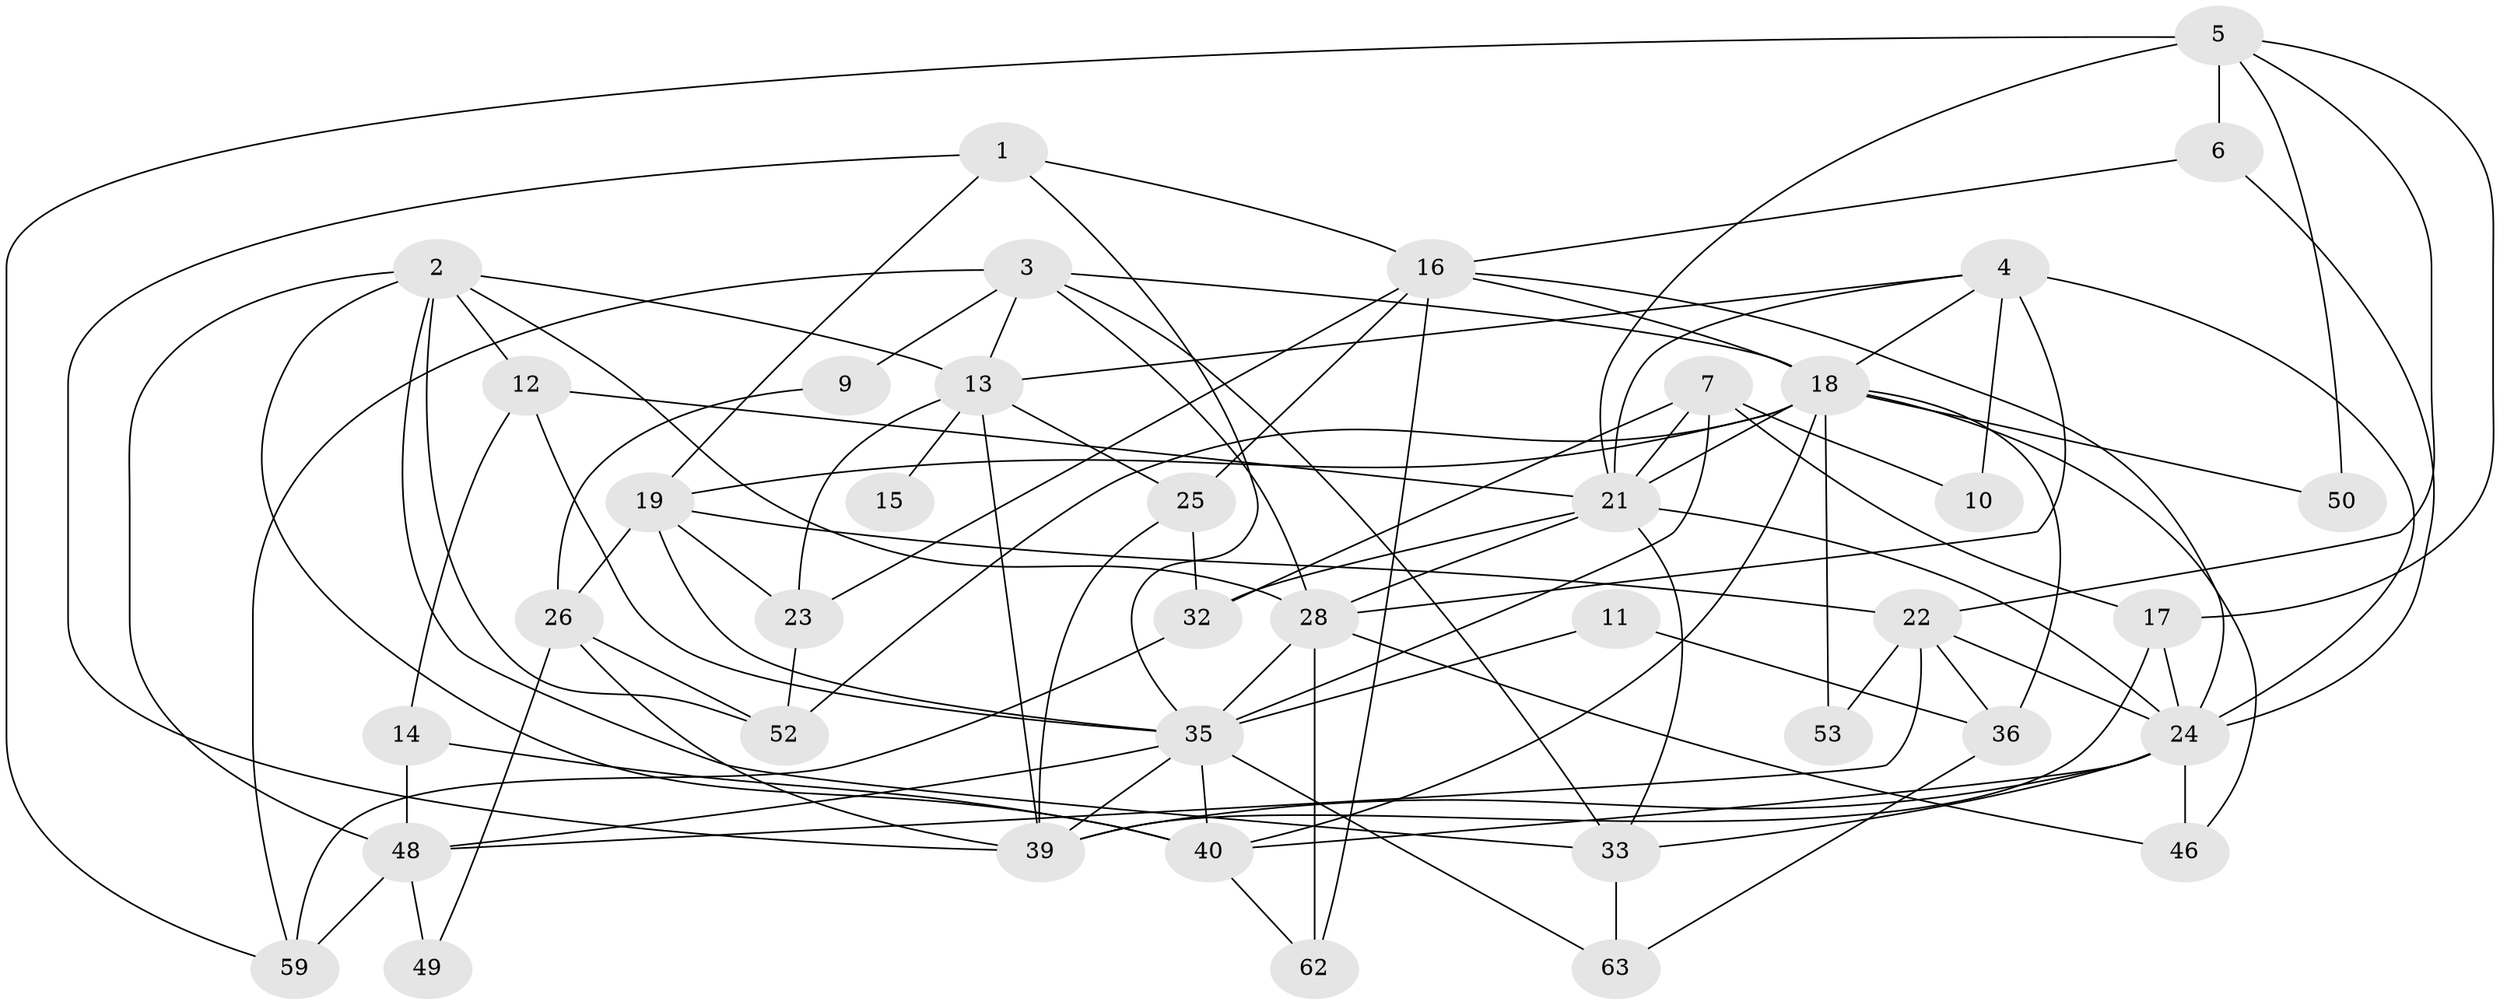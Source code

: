 // Generated by graph-tools (version 1.1) at 2025/23/03/03/25 07:23:57]
// undirected, 40 vertices, 98 edges
graph export_dot {
graph [start="1"]
  node [color=gray90,style=filled];
  1 [super="+61"];
  2 [super="+8"];
  3 [super="+30"];
  4 [super="+44"];
  5 [super="+31"];
  6 [super="+56"];
  7 [super="+54"];
  9;
  10;
  11;
  12 [super="+38"];
  13 [super="+27"];
  14;
  15;
  16 [super="+29"];
  17 [super="+57"];
  18 [super="+20"];
  19 [super="+34"];
  21 [super="+42"];
  22 [super="+55"];
  23;
  24 [super="+41"];
  25;
  26;
  28 [super="+37"];
  32 [super="+51"];
  33;
  35 [super="+58"];
  36 [super="+45"];
  39 [super="+47"];
  40 [super="+43"];
  46;
  48 [super="+60"];
  49;
  50;
  52;
  53;
  59;
  62;
  63;
  1 -- 39;
  1 -- 35;
  1 -- 16;
  1 -- 19;
  2 -- 52;
  2 -- 48;
  2 -- 33;
  2 -- 40;
  2 -- 28;
  2 -- 13;
  2 -- 12;
  3 -- 13;
  3 -- 18;
  3 -- 9;
  3 -- 33;
  3 -- 59;
  3 -- 28;
  4 -- 13;
  4 -- 24;
  4 -- 10;
  4 -- 28;
  4 -- 18;
  4 -- 21;
  5 -- 59;
  5 -- 21;
  5 -- 50;
  5 -- 6 [weight=2];
  5 -- 17;
  5 -- 22;
  6 -- 16;
  6 -- 24;
  7 -- 10;
  7 -- 32;
  7 -- 35;
  7 -- 21;
  7 -- 17;
  9 -- 26;
  11 -- 35;
  11 -- 36;
  12 -- 14;
  12 -- 21;
  12 -- 35;
  13 -- 15 [weight=2];
  13 -- 39 [weight=2];
  13 -- 23;
  13 -- 25;
  14 -- 40;
  14 -- 48;
  16 -- 25;
  16 -- 23;
  16 -- 24;
  16 -- 62;
  16 -- 18;
  17 -- 24;
  17 -- 39;
  18 -- 21;
  18 -- 50;
  18 -- 52;
  18 -- 40;
  18 -- 53;
  18 -- 46;
  18 -- 36;
  18 -- 19;
  19 -- 26;
  19 -- 22;
  19 -- 35;
  19 -- 23;
  21 -- 33;
  21 -- 32;
  21 -- 28;
  21 -- 24;
  22 -- 24;
  22 -- 36;
  22 -- 53;
  22 -- 48;
  23 -- 52;
  24 -- 46;
  24 -- 33;
  24 -- 40;
  24 -- 39;
  25 -- 39;
  25 -- 32;
  26 -- 52;
  26 -- 49;
  26 -- 39;
  28 -- 62;
  28 -- 35;
  28 -- 46;
  32 -- 59;
  33 -- 63;
  35 -- 63;
  35 -- 39;
  35 -- 40;
  35 -- 48;
  36 -- 63;
  40 -- 62;
  48 -- 59;
  48 -- 49;
}
